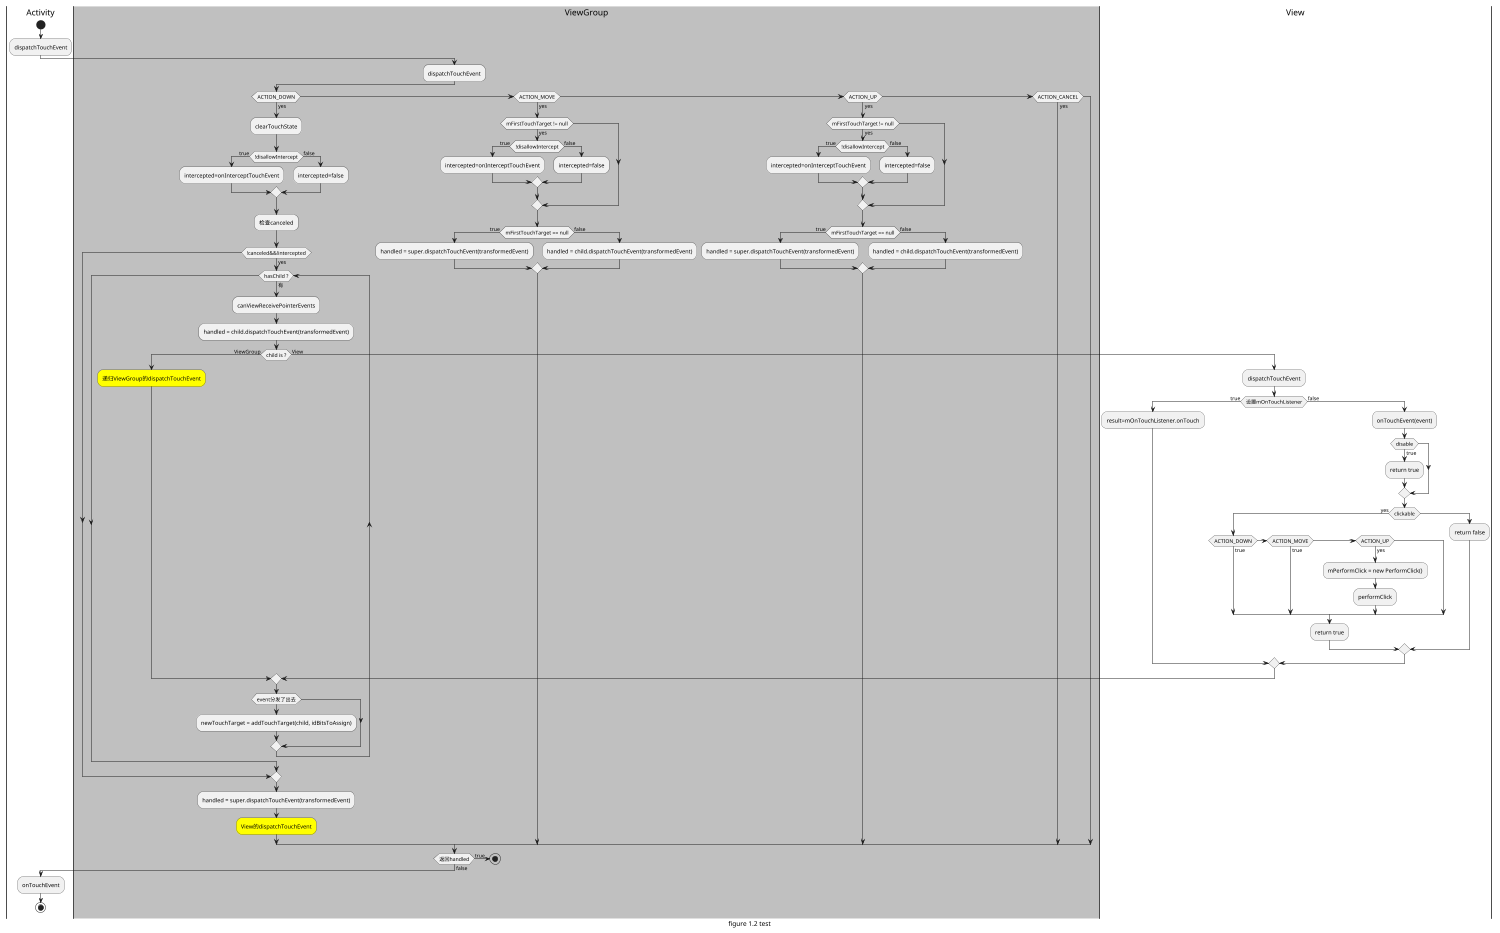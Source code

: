 @startuml
scale 1500x1500
|Activity|
caption figure 1.2 test

start
|Activity|
:dispatchTouchEvent;

|#silver|ViewGroup|

:dispatchTouchEvent;
if(ACTION_DOWN)then(yes)
    :clearTouchState;
    if(!disallowIntercept)then(true)
        :intercepted=onInterceptTouchEvent;
    else(false)
        :intercepted=false;
    endif
    :检查canceled;
    if(!canceled&&!intercepted)then(yes)
        while (hasChild ?) is (有)
          :canViewReceivePointerEvents;
          :handled = child.dispatchTouchEvent(transformedEvent);
                 if(child is ?) then (ViewGroup)
                    #yellow:递归ViewGroup的dispatchTouchEvent;
                 else(View)
                    |View|
                    :dispatchTouchEvent;
                    if(设置mOnTouchListener)then(true)
                        :result=mOnTouchListener.onTouch;
                    else(false)
                        |View|
                        :onTouchEvent(event);
                        if(disable)then(true)
                          :return true;
                        endif

                        if(clickable)then(yes)
                            if(ACTION_DOWN)then(true)
                            elseif(ACTION_MOVE)then(true)
                            elseif(ACTION_UP)then(yes)
                                :mPerformClick = new PerformClick();
                                :performClick;
                            endif
                            :return true;
                        else
                            :return false;
                        endif

                    endif
                    |ViewGroup|

                 endif
                 if(event分发了出去)
                    :newTouchTarget = addTouchTarget(child, idBitsToAssign);
                 endif
        endwhile
    endif
    :handled = super.dispatchTouchEvent(transformedEvent);
    #yellow:View的dispatchTouchEvent;
else if(ACTION_MOVE)then(yes)
    if(mFirstTouchTarget != null)then(yes)
            if(!disallowIntercept)then(true)
                :intercepted=onInterceptTouchEvent;
            else(false)
                :intercepted=false;
            endif
    endif
    if(mFirstTouchTarget == null)then(true)
        :handled = super.dispatchTouchEvent(transformedEvent);
    else(false)
        :handled = child.dispatchTouchEvent(transformedEvent);
    endif
else if(ACTION_UP)then(yes)
    if(mFirstTouchTarget != null)then(yes)
                if(!disallowIntercept)then(true)
                    :intercepted=onInterceptTouchEvent;
                else(false)
                    :intercepted=false;
                endif
        endif
        if(mFirstTouchTarget == null)then(true)
            :handled = super.dispatchTouchEvent(transformedEvent);
        else(false)
            :handled = child.dispatchTouchEvent(transformedEvent);
        endif
else if(ACTION_CANCEL)then(yes)
endif

if(返回handled)then(true)
    stop
else (false)
    |Activity|
    :onTouchEvent;
    stop
    |ViewGroup|

@enduml